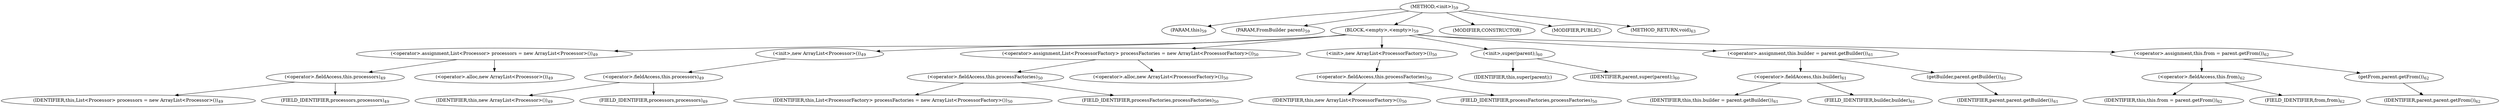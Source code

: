 digraph "&lt;init&gt;" {  
"231" [label = <(METHOD,&lt;init&gt;)<SUB>59</SUB>> ]
"8" [label = <(PARAM,this)<SUB>59</SUB>> ]
"232" [label = <(PARAM,FromBuilder parent)<SUB>59</SUB>> ]
"233" [label = <(BLOCK,&lt;empty&gt;,&lt;empty&gt;)<SUB>59</SUB>> ]
"234" [label = <(&lt;operator&gt;.assignment,List&lt;Processor&gt; processors = new ArrayList&lt;Processor&gt;())<SUB>49</SUB>> ]
"235" [label = <(&lt;operator&gt;.fieldAccess,this.processors)<SUB>49</SUB>> ]
"236" [label = <(IDENTIFIER,this,List&lt;Processor&gt; processors = new ArrayList&lt;Processor&gt;())<SUB>49</SUB>> ]
"237" [label = <(FIELD_IDENTIFIER,processors,processors)<SUB>49</SUB>> ]
"238" [label = <(&lt;operator&gt;.alloc,new ArrayList&lt;Processor&gt;())<SUB>49</SUB>> ]
"239" [label = <(&lt;init&gt;,new ArrayList&lt;Processor&gt;())<SUB>49</SUB>> ]
"240" [label = <(&lt;operator&gt;.fieldAccess,this.processors)<SUB>49</SUB>> ]
"241" [label = <(IDENTIFIER,this,new ArrayList&lt;Processor&gt;())<SUB>49</SUB>> ]
"242" [label = <(FIELD_IDENTIFIER,processors,processors)<SUB>49</SUB>> ]
"243" [label = <(&lt;operator&gt;.assignment,List&lt;ProcessorFactory&gt; processFactories = new ArrayList&lt;ProcessorFactory&gt;())<SUB>50</SUB>> ]
"244" [label = <(&lt;operator&gt;.fieldAccess,this.processFactories)<SUB>50</SUB>> ]
"245" [label = <(IDENTIFIER,this,List&lt;ProcessorFactory&gt; processFactories = new ArrayList&lt;ProcessorFactory&gt;())<SUB>50</SUB>> ]
"246" [label = <(FIELD_IDENTIFIER,processFactories,processFactories)<SUB>50</SUB>> ]
"247" [label = <(&lt;operator&gt;.alloc,new ArrayList&lt;ProcessorFactory&gt;())<SUB>50</SUB>> ]
"248" [label = <(&lt;init&gt;,new ArrayList&lt;ProcessorFactory&gt;())<SUB>50</SUB>> ]
"249" [label = <(&lt;operator&gt;.fieldAccess,this.processFactories)<SUB>50</SUB>> ]
"250" [label = <(IDENTIFIER,this,new ArrayList&lt;ProcessorFactory&gt;())<SUB>50</SUB>> ]
"251" [label = <(FIELD_IDENTIFIER,processFactories,processFactories)<SUB>50</SUB>> ]
"252" [label = <(&lt;init&gt;,super(parent);)<SUB>60</SUB>> ]
"7" [label = <(IDENTIFIER,this,super(parent);)> ]
"253" [label = <(IDENTIFIER,parent,super(parent);)<SUB>60</SUB>> ]
"254" [label = <(&lt;operator&gt;.assignment,this.builder = parent.getBuilder())<SUB>61</SUB>> ]
"255" [label = <(&lt;operator&gt;.fieldAccess,this.builder)<SUB>61</SUB>> ]
"9" [label = <(IDENTIFIER,this,this.builder = parent.getBuilder())<SUB>61</SUB>> ]
"256" [label = <(FIELD_IDENTIFIER,builder,builder)<SUB>61</SUB>> ]
"257" [label = <(getBuilder,parent.getBuilder())<SUB>61</SUB>> ]
"258" [label = <(IDENTIFIER,parent,parent.getBuilder())<SUB>61</SUB>> ]
"259" [label = <(&lt;operator&gt;.assignment,this.from = parent.getFrom())<SUB>62</SUB>> ]
"260" [label = <(&lt;operator&gt;.fieldAccess,this.from)<SUB>62</SUB>> ]
"10" [label = <(IDENTIFIER,this,this.from = parent.getFrom())<SUB>62</SUB>> ]
"261" [label = <(FIELD_IDENTIFIER,from,from)<SUB>62</SUB>> ]
"262" [label = <(getFrom,parent.getFrom())<SUB>62</SUB>> ]
"263" [label = <(IDENTIFIER,parent,parent.getFrom())<SUB>62</SUB>> ]
"264" [label = <(MODIFIER,CONSTRUCTOR)> ]
"265" [label = <(MODIFIER,PUBLIC)> ]
"266" [label = <(METHOD_RETURN,void)<SUB>63</SUB>> ]
  "231" -> "8" 
  "231" -> "232" 
  "231" -> "233" 
  "231" -> "264" 
  "231" -> "265" 
  "231" -> "266" 
  "233" -> "234" 
  "233" -> "239" 
  "233" -> "243" 
  "233" -> "248" 
  "233" -> "252" 
  "233" -> "254" 
  "233" -> "259" 
  "234" -> "235" 
  "234" -> "238" 
  "235" -> "236" 
  "235" -> "237" 
  "239" -> "240" 
  "240" -> "241" 
  "240" -> "242" 
  "243" -> "244" 
  "243" -> "247" 
  "244" -> "245" 
  "244" -> "246" 
  "248" -> "249" 
  "249" -> "250" 
  "249" -> "251" 
  "252" -> "7" 
  "252" -> "253" 
  "254" -> "255" 
  "254" -> "257" 
  "255" -> "9" 
  "255" -> "256" 
  "257" -> "258" 
  "259" -> "260" 
  "259" -> "262" 
  "260" -> "10" 
  "260" -> "261" 
  "262" -> "263" 
}
